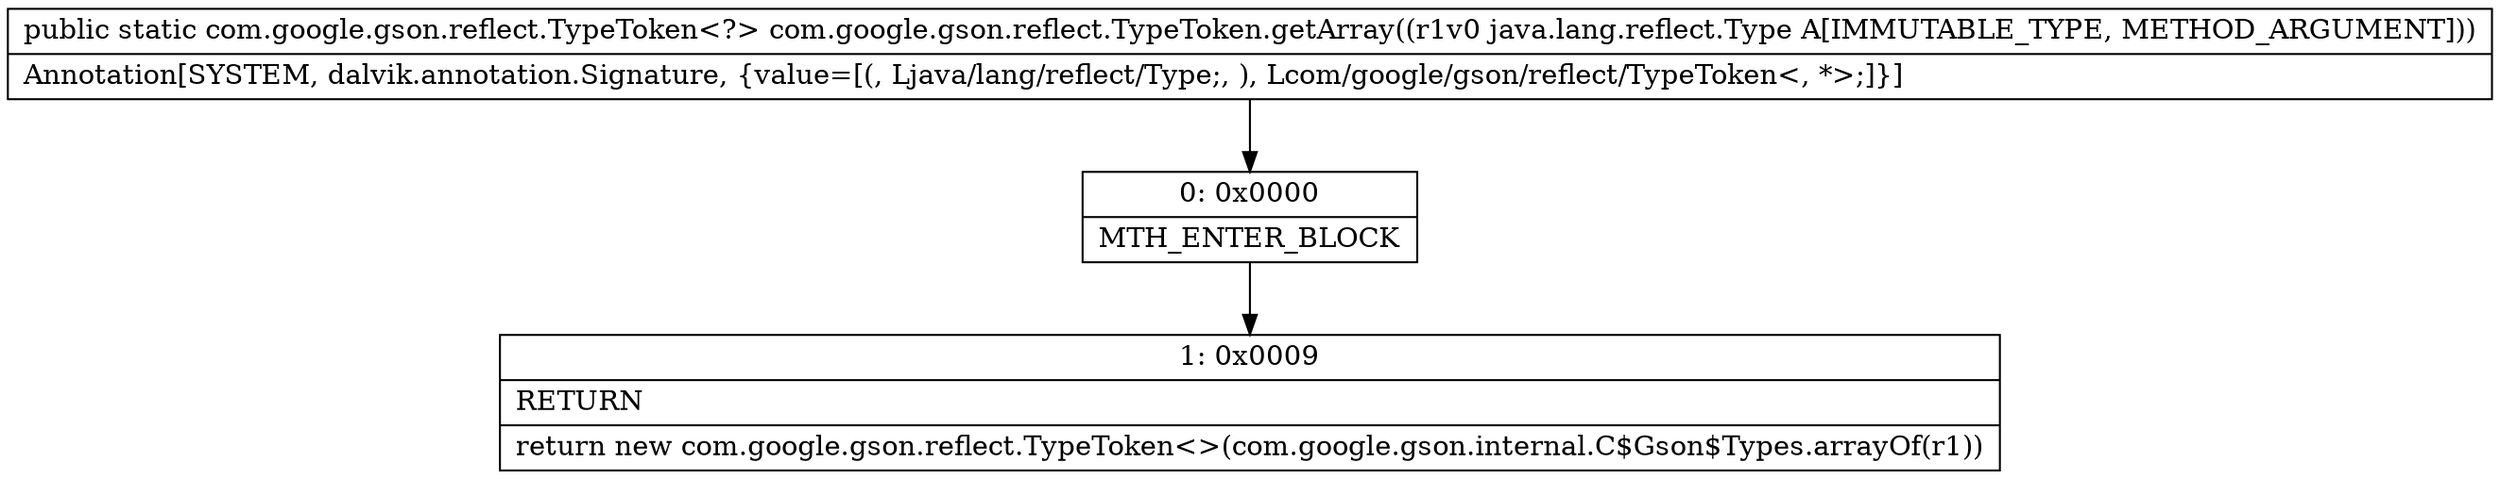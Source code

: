 digraph "CFG forcom.google.gson.reflect.TypeToken.getArray(Ljava\/lang\/reflect\/Type;)Lcom\/google\/gson\/reflect\/TypeToken;" {
Node_0 [shape=record,label="{0\:\ 0x0000|MTH_ENTER_BLOCK\l}"];
Node_1 [shape=record,label="{1\:\ 0x0009|RETURN\l|return new com.google.gson.reflect.TypeToken\<\>(com.google.gson.internal.C$Gson$Types.arrayOf(r1))\l}"];
MethodNode[shape=record,label="{public static com.google.gson.reflect.TypeToken\<?\> com.google.gson.reflect.TypeToken.getArray((r1v0 java.lang.reflect.Type A[IMMUTABLE_TYPE, METHOD_ARGUMENT]))  | Annotation[SYSTEM, dalvik.annotation.Signature, \{value=[(, Ljava\/lang\/reflect\/Type;, ), Lcom\/google\/gson\/reflect\/TypeToken\<, *\>;]\}]\l}"];
MethodNode -> Node_0;
Node_0 -> Node_1;
}

